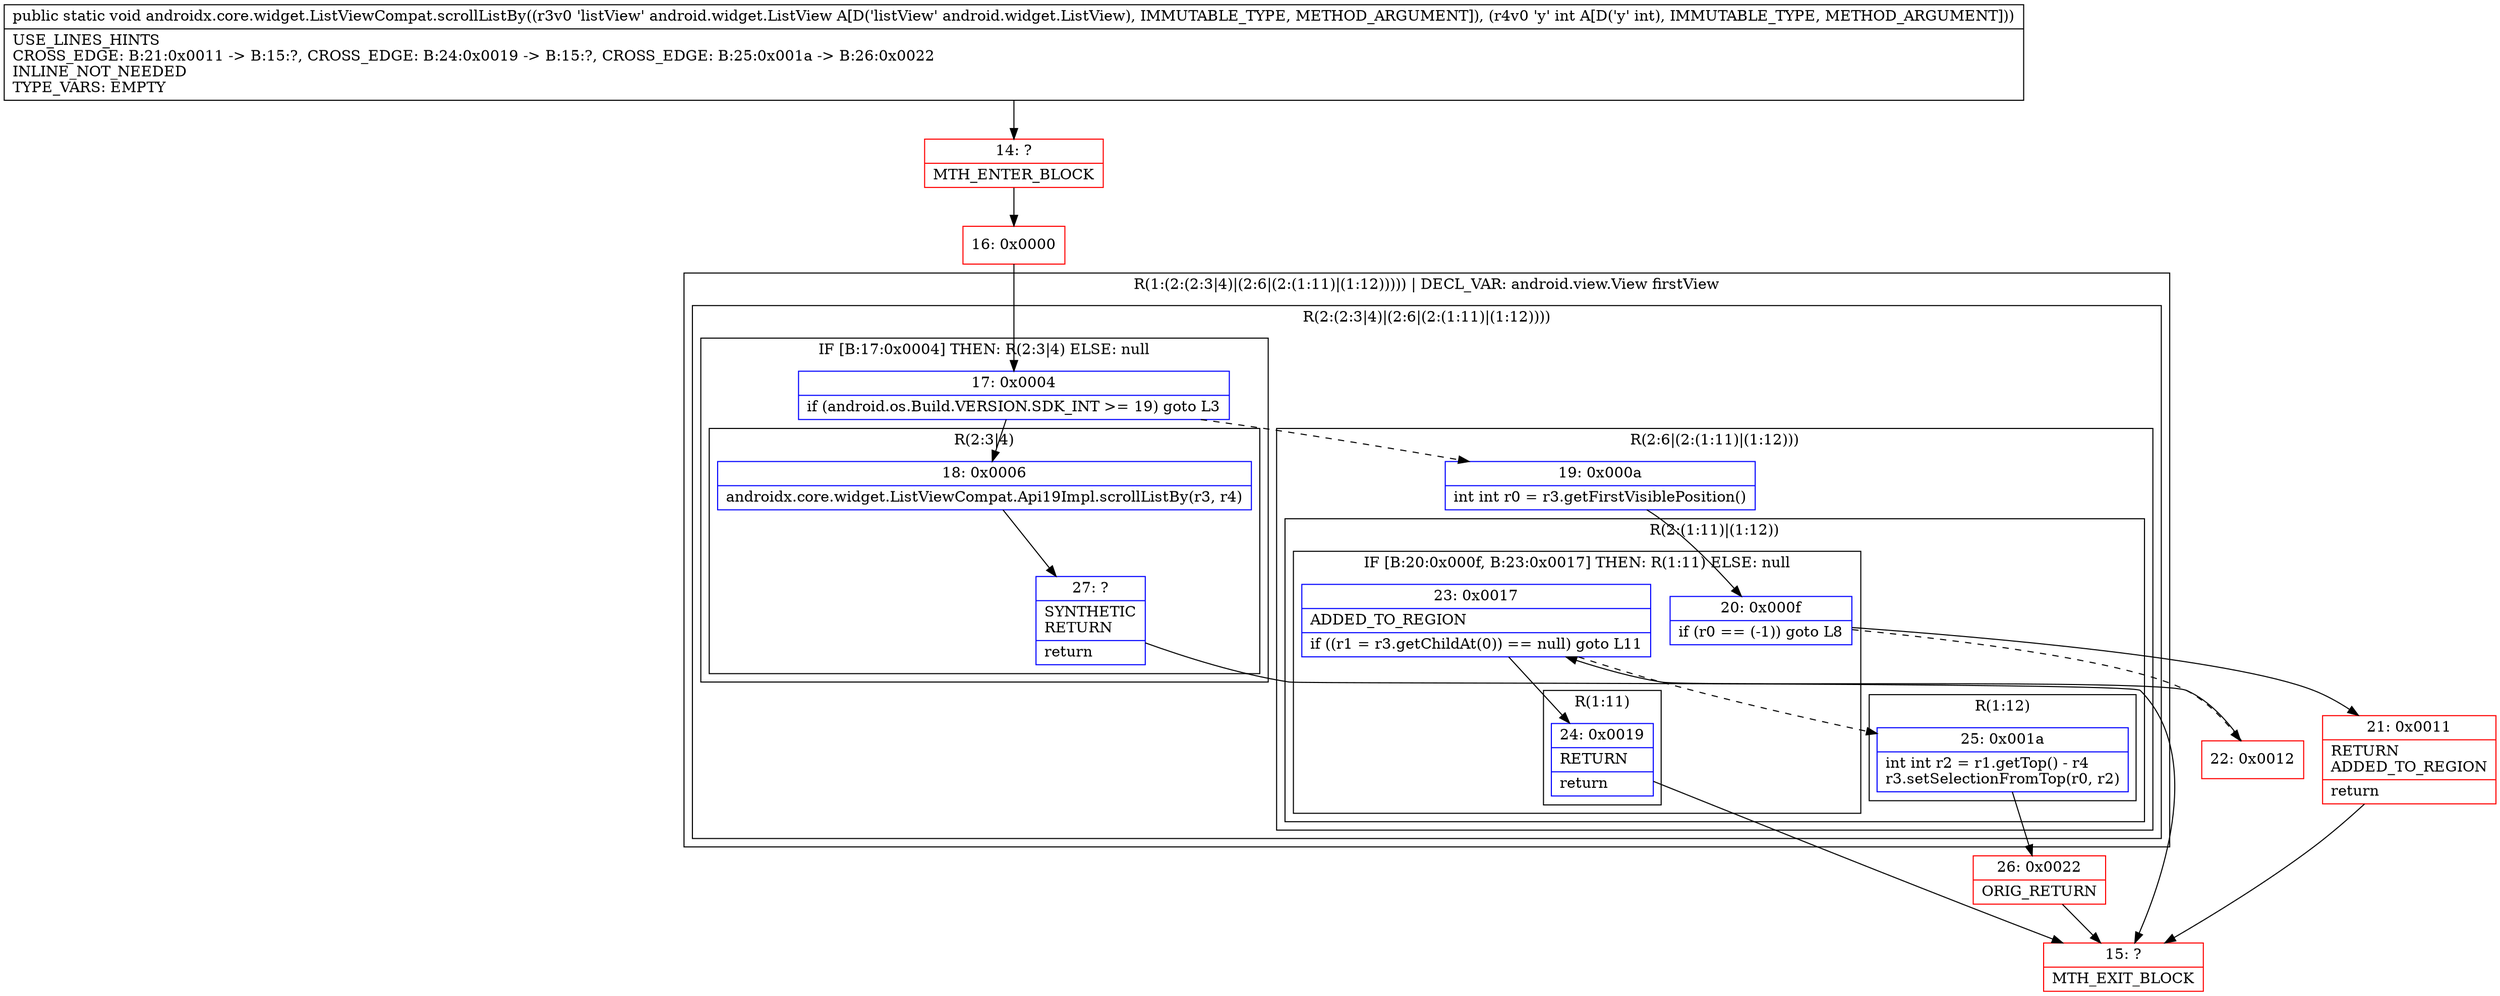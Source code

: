 digraph "CFG forandroidx.core.widget.ListViewCompat.scrollListBy(Landroid\/widget\/ListView;I)V" {
subgraph cluster_Region_1972422605 {
label = "R(1:(2:(2:3|4)|(2:6|(2:(1:11)|(1:12))))) | DECL_VAR: android.view.View firstView\l";
node [shape=record,color=blue];
subgraph cluster_Region_1950325888 {
label = "R(2:(2:3|4)|(2:6|(2:(1:11)|(1:12))))";
node [shape=record,color=blue];
subgraph cluster_IfRegion_2055321145 {
label = "IF [B:17:0x0004] THEN: R(2:3|4) ELSE: null";
node [shape=record,color=blue];
Node_17 [shape=record,label="{17\:\ 0x0004|if (android.os.Build.VERSION.SDK_INT \>= 19) goto L3\l}"];
subgraph cluster_Region_1080015215 {
label = "R(2:3|4)";
node [shape=record,color=blue];
Node_18 [shape=record,label="{18\:\ 0x0006|androidx.core.widget.ListViewCompat.Api19Impl.scrollListBy(r3, r4)\l}"];
Node_27 [shape=record,label="{27\:\ ?|SYNTHETIC\lRETURN\l|return\l}"];
}
}
subgraph cluster_Region_450754397 {
label = "R(2:6|(2:(1:11)|(1:12)))";
node [shape=record,color=blue];
Node_19 [shape=record,label="{19\:\ 0x000a|int int r0 = r3.getFirstVisiblePosition()\l}"];
subgraph cluster_Region_855814150 {
label = "R(2:(1:11)|(1:12))";
node [shape=record,color=blue];
subgraph cluster_IfRegion_1070247494 {
label = "IF [B:20:0x000f, B:23:0x0017] THEN: R(1:11) ELSE: null";
node [shape=record,color=blue];
Node_20 [shape=record,label="{20\:\ 0x000f|if (r0 == (\-1)) goto L8\l}"];
Node_23 [shape=record,label="{23\:\ 0x0017|ADDED_TO_REGION\l|if ((r1 = r3.getChildAt(0)) == null) goto L11\l}"];
subgraph cluster_Region_995221882 {
label = "R(1:11)";
node [shape=record,color=blue];
Node_24 [shape=record,label="{24\:\ 0x0019|RETURN\l|return\l}"];
}
}
subgraph cluster_Region_52888098 {
label = "R(1:12)";
node [shape=record,color=blue];
Node_25 [shape=record,label="{25\:\ 0x001a|int int r2 = r1.getTop() \- r4\lr3.setSelectionFromTop(r0, r2)\l}"];
}
}
}
}
}
Node_14 [shape=record,color=red,label="{14\:\ ?|MTH_ENTER_BLOCK\l}"];
Node_16 [shape=record,color=red,label="{16\:\ 0x0000}"];
Node_15 [shape=record,color=red,label="{15\:\ ?|MTH_EXIT_BLOCK\l}"];
Node_21 [shape=record,color=red,label="{21\:\ 0x0011|RETURN\lADDED_TO_REGION\l|return\l}"];
Node_22 [shape=record,color=red,label="{22\:\ 0x0012}"];
Node_26 [shape=record,color=red,label="{26\:\ 0x0022|ORIG_RETURN\l}"];
MethodNode[shape=record,label="{public static void androidx.core.widget.ListViewCompat.scrollListBy((r3v0 'listView' android.widget.ListView A[D('listView' android.widget.ListView), IMMUTABLE_TYPE, METHOD_ARGUMENT]), (r4v0 'y' int A[D('y' int), IMMUTABLE_TYPE, METHOD_ARGUMENT]))  | USE_LINES_HINTS\lCROSS_EDGE: B:21:0x0011 \-\> B:15:?, CROSS_EDGE: B:24:0x0019 \-\> B:15:?, CROSS_EDGE: B:25:0x001a \-\> B:26:0x0022\lINLINE_NOT_NEEDED\lTYPE_VARS: EMPTY\l}"];
MethodNode -> Node_14;Node_17 -> Node_18;
Node_17 -> Node_19[style=dashed];
Node_18 -> Node_27;
Node_27 -> Node_15;
Node_19 -> Node_20;
Node_20 -> Node_21;
Node_20 -> Node_22[style=dashed];
Node_23 -> Node_24;
Node_23 -> Node_25[style=dashed];
Node_24 -> Node_15;
Node_25 -> Node_26;
Node_14 -> Node_16;
Node_16 -> Node_17;
Node_21 -> Node_15;
Node_22 -> Node_23;
Node_26 -> Node_15;
}

